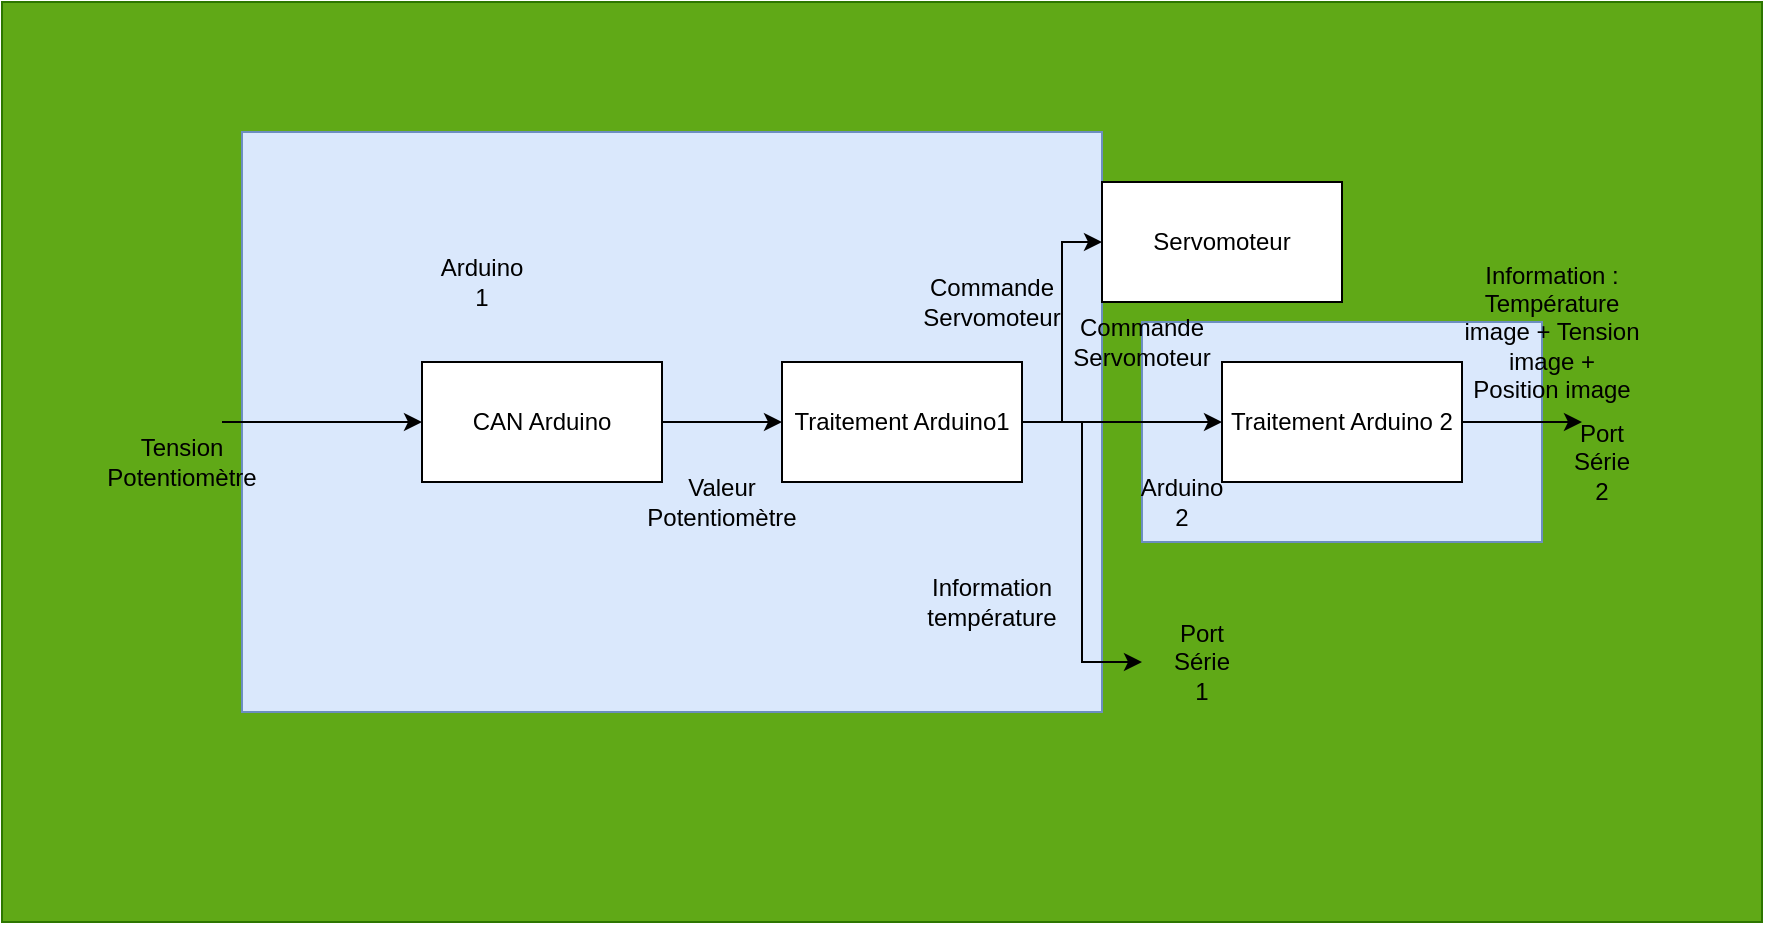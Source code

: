 <mxfile version="14.4.6" type="github">
  <diagram id="MuLgWHoYY86BpLLzmhau" name="Page-1">
    <mxGraphModel dx="1038" dy="575" grid="1" gridSize="10" guides="1" tooltips="1" connect="1" arrows="1" fold="1" page="1" pageScale="1" pageWidth="1169" pageHeight="1654" math="0" shadow="0">
      <root>
        <mxCell id="0" />
        <mxCell id="1" parent="0" />
        <mxCell id="meSNmg4tzVMnBfCdGpod-26" value="" style="rounded=0;whiteSpace=wrap;html=1;fillColor=#60a917;strokeColor=#2D7600;fontColor=#ffffff;" vertex="1" parent="1">
          <mxGeometry x="90" y="10" width="880" height="460" as="geometry" />
        </mxCell>
        <mxCell id="meSNmg4tzVMnBfCdGpod-17" value="" style="rounded=0;whiteSpace=wrap;html=1;fillColor=#dae8fc;strokeColor=#6c8ebf;" vertex="1" parent="1">
          <mxGeometry x="660" y="170" width="200" height="110" as="geometry" />
        </mxCell>
        <mxCell id="meSNmg4tzVMnBfCdGpod-15" value="" style="rounded=0;whiteSpace=wrap;html=1;fillColor=#dae8fc;strokeColor=#6c8ebf;" vertex="1" parent="1">
          <mxGeometry x="210" y="75" width="430" height="290" as="geometry" />
        </mxCell>
        <mxCell id="meSNmg4tzVMnBfCdGpod-1" value="CAN Arduino" style="rounded=0;whiteSpace=wrap;html=1;" vertex="1" parent="1">
          <mxGeometry x="300" y="190" width="120" height="60" as="geometry" />
        </mxCell>
        <mxCell id="meSNmg4tzVMnBfCdGpod-9" style="edgeStyle=orthogonalEdgeStyle;rounded=0;orthogonalLoop=1;jettySize=auto;html=1;exitX=1;exitY=0.5;exitDx=0;exitDy=0;entryX=0;entryY=0.5;entryDx=0;entryDy=0;" edge="1" parent="1" source="meSNmg4tzVMnBfCdGpod-2" target="meSNmg4tzVMnBfCdGpod-4">
          <mxGeometry relative="1" as="geometry" />
        </mxCell>
        <mxCell id="meSNmg4tzVMnBfCdGpod-10" style="edgeStyle=orthogonalEdgeStyle;rounded=0;orthogonalLoop=1;jettySize=auto;html=1;exitX=1;exitY=0.5;exitDx=0;exitDy=0;entryX=0;entryY=0.5;entryDx=0;entryDy=0;" edge="1" parent="1" source="meSNmg4tzVMnBfCdGpod-2" target="meSNmg4tzVMnBfCdGpod-3">
          <mxGeometry relative="1" as="geometry" />
        </mxCell>
        <mxCell id="meSNmg4tzVMnBfCdGpod-13" style="edgeStyle=orthogonalEdgeStyle;rounded=0;orthogonalLoop=1;jettySize=auto;html=1;exitX=1;exitY=0.5;exitDx=0;exitDy=0;" edge="1" parent="1" source="meSNmg4tzVMnBfCdGpod-2">
          <mxGeometry relative="1" as="geometry">
            <mxPoint x="660" y="340" as="targetPoint" />
            <Array as="points">
              <mxPoint x="630" y="220" />
              <mxPoint x="630" y="340" />
            </Array>
          </mxGeometry>
        </mxCell>
        <mxCell id="meSNmg4tzVMnBfCdGpod-2" value="Traitement Arduino1" style="rounded=0;whiteSpace=wrap;html=1;" vertex="1" parent="1">
          <mxGeometry x="480" y="190" width="120" height="60" as="geometry" />
        </mxCell>
        <mxCell id="meSNmg4tzVMnBfCdGpod-3" value="Traitement Arduino 2" style="rounded=0;whiteSpace=wrap;html=1;" vertex="1" parent="1">
          <mxGeometry x="700" y="190" width="120" height="60" as="geometry" />
        </mxCell>
        <mxCell id="meSNmg4tzVMnBfCdGpod-4" value="Servomoteur" style="rounded=0;whiteSpace=wrap;html=1;" vertex="1" parent="1">
          <mxGeometry x="640" y="100" width="120" height="60" as="geometry" />
        </mxCell>
        <mxCell id="meSNmg4tzVMnBfCdGpod-6" value="" style="endArrow=classic;html=1;entryX=0;entryY=0.5;entryDx=0;entryDy=0;" edge="1" parent="1" target="meSNmg4tzVMnBfCdGpod-1">
          <mxGeometry width="50" height="50" relative="1" as="geometry">
            <mxPoint x="200" y="220" as="sourcePoint" />
            <mxPoint x="550" y="270" as="targetPoint" />
            <Array as="points" />
          </mxGeometry>
        </mxCell>
        <mxCell id="meSNmg4tzVMnBfCdGpod-7" value="Tension Potentiomètre" style="text;html=1;strokeColor=none;fillColor=none;align=center;verticalAlign=middle;whiteSpace=wrap;rounded=0;" vertex="1" parent="1">
          <mxGeometry x="160" y="230" width="40" height="20" as="geometry" />
        </mxCell>
        <mxCell id="meSNmg4tzVMnBfCdGpod-8" value="" style="endArrow=classic;html=1;exitX=1;exitY=0.5;exitDx=0;exitDy=0;entryX=0;entryY=0.5;entryDx=0;entryDy=0;" edge="1" parent="1" source="meSNmg4tzVMnBfCdGpod-1" target="meSNmg4tzVMnBfCdGpod-2">
          <mxGeometry width="50" height="50" relative="1" as="geometry">
            <mxPoint x="500" y="320" as="sourcePoint" />
            <mxPoint x="550" y="270" as="targetPoint" />
          </mxGeometry>
        </mxCell>
        <mxCell id="meSNmg4tzVMnBfCdGpod-11" value="" style="endArrow=classic;html=1;exitX=1;exitY=0.5;exitDx=0;exitDy=0;" edge="1" parent="1" source="meSNmg4tzVMnBfCdGpod-3">
          <mxGeometry width="50" height="50" relative="1" as="geometry">
            <mxPoint x="500" y="320" as="sourcePoint" />
            <mxPoint x="880" y="220" as="targetPoint" />
          </mxGeometry>
        </mxCell>
        <mxCell id="meSNmg4tzVMnBfCdGpod-12" value="Port Série 2" style="text;html=1;strokeColor=none;fillColor=none;align=center;verticalAlign=middle;whiteSpace=wrap;rounded=0;" vertex="1" parent="1">
          <mxGeometry x="870" y="230" width="40" height="20" as="geometry" />
        </mxCell>
        <mxCell id="meSNmg4tzVMnBfCdGpod-14" value="Port Série 1" style="text;html=1;strokeColor=none;fillColor=none;align=center;verticalAlign=middle;whiteSpace=wrap;rounded=0;" vertex="1" parent="1">
          <mxGeometry x="670" y="330" width="40" height="20" as="geometry" />
        </mxCell>
        <mxCell id="meSNmg4tzVMnBfCdGpod-16" value="Arduino 1" style="text;html=1;strokeColor=none;fillColor=none;align=center;verticalAlign=middle;whiteSpace=wrap;rounded=0;" vertex="1" parent="1">
          <mxGeometry x="310" y="140" width="40" height="20" as="geometry" />
        </mxCell>
        <mxCell id="meSNmg4tzVMnBfCdGpod-18" value="Arduino 2" style="text;html=1;strokeColor=none;fillColor=none;align=center;verticalAlign=middle;whiteSpace=wrap;rounded=0;" vertex="1" parent="1">
          <mxGeometry x="660" y="250" width="40" height="20" as="geometry" />
        </mxCell>
        <mxCell id="meSNmg4tzVMnBfCdGpod-19" value="&lt;div align=&quot;center&quot;&gt;Valeur Potentiomètre&lt;br&gt;&lt;/div&gt;" style="text;html=1;strokeColor=none;fillColor=none;align=center;verticalAlign=middle;whiteSpace=wrap;rounded=0;" vertex="1" parent="1">
          <mxGeometry x="430" y="250" width="40" height="20" as="geometry" />
        </mxCell>
        <mxCell id="meSNmg4tzVMnBfCdGpod-21" value="Commande Servomoteur" style="text;html=1;strokeColor=none;fillColor=none;align=center;verticalAlign=middle;whiteSpace=wrap;rounded=0;" vertex="1" parent="1">
          <mxGeometry x="565" y="150" width="40" height="20" as="geometry" />
        </mxCell>
        <mxCell id="meSNmg4tzVMnBfCdGpod-22" value="Commande Servomoteur" style="text;html=1;strokeColor=none;fillColor=none;align=center;verticalAlign=middle;whiteSpace=wrap;rounded=0;" vertex="1" parent="1">
          <mxGeometry x="640" y="170" width="40" height="20" as="geometry" />
        </mxCell>
        <mxCell id="meSNmg4tzVMnBfCdGpod-23" style="edgeStyle=orthogonalEdgeStyle;rounded=0;orthogonalLoop=1;jettySize=auto;html=1;exitX=0.5;exitY=1;exitDx=0;exitDy=0;" edge="1" parent="1" source="meSNmg4tzVMnBfCdGpod-18" target="meSNmg4tzVMnBfCdGpod-18">
          <mxGeometry relative="1" as="geometry" />
        </mxCell>
        <mxCell id="meSNmg4tzVMnBfCdGpod-24" value="Information température " style="text;html=1;strokeColor=none;fillColor=none;align=center;verticalAlign=middle;whiteSpace=wrap;rounded=0;" vertex="1" parent="1">
          <mxGeometry x="565" y="300" width="40" height="20" as="geometry" />
        </mxCell>
        <mxCell id="meSNmg4tzVMnBfCdGpod-25" value="Information : Température image + Tension image + Position image" style="text;html=1;strokeColor=none;fillColor=none;align=center;verticalAlign=middle;whiteSpace=wrap;rounded=0;" vertex="1" parent="1">
          <mxGeometry x="820" y="140" width="90" height="70" as="geometry" />
        </mxCell>
      </root>
    </mxGraphModel>
  </diagram>
</mxfile>

